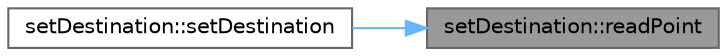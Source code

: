 digraph "setDestination::readPoint"
{
 // LATEX_PDF_SIZE
  bgcolor="transparent";
  edge [fontname=Helvetica,fontsize=10,labelfontname=Helvetica,labelfontsize=10];
  node [fontname=Helvetica,fontsize=10,shape=box,height=0.2,width=0.4];
  rankdir="RL";
  Node1 [id="Node000001",label="setDestination::readPoint",height=0.2,width=0.4,color="gray40", fillcolor="grey60", style="filled", fontcolor="black",tooltip="Reads the point from the input line edit."];
  Node1 -> Node2 [id="edge1_Node000001_Node000002",dir="back",color="steelblue1",style="solid",tooltip=" "];
  Node2 [id="Node000002",label="setDestination::setDestination",height=0.2,width=0.4,color="grey40", fillcolor="white", style="filled",URL="$classset_destination.html#a597a65cf1ec34cece84d2d95d2d6889f",tooltip="Constructor for setDestination."];
}
